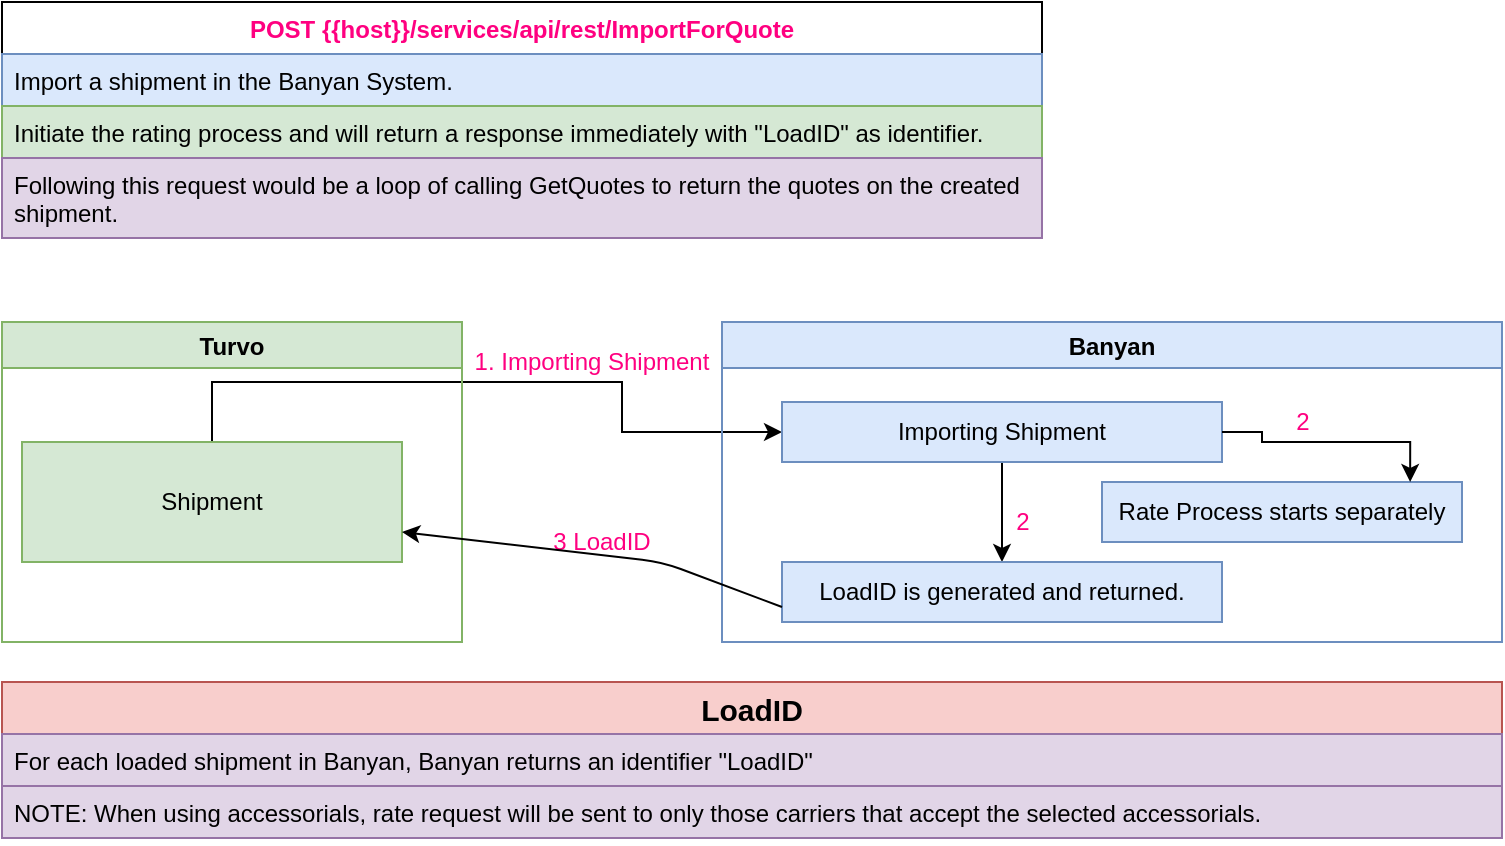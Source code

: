 <mxfile version="14.8.6" type="github" pages="4"><diagram id="OiAdG7TxA3gKg6y4t-il" name="01. /services/api/rest/ImportForQuote"><mxGraphModel dx="1022" dy="1271" grid="1" gridSize="10" guides="1" tooltips="1" connect="1" arrows="1" fold="1" page="1" pageScale="1" pageWidth="1100" pageHeight="850" math="0" shadow="0"><root><mxCell id="0"/><mxCell id="1" parent="0"/><mxCell id="HQiu4LjJbaCrbUbcNdbU-1" value="POST {{host}}/services/api/rest/ImportForQuote" style="swimlane;fontStyle=1;childLayout=stackLayout;horizontal=1;startSize=26;horizontalStack=0;resizeParent=1;resizeParentMax=0;resizeLast=0;collapsible=1;marginBottom=0;fontColor=#FF0080;" vertex="1" parent="1"><mxGeometry x="10" y="-380" width="520" height="118" as="geometry"/></mxCell><mxCell id="HQiu4LjJbaCrbUbcNdbU-2" value="Import a shipment in the Banyan System." style="text;strokeColor=#6c8ebf;fillColor=#dae8fc;align=left;verticalAlign=top;spacingLeft=4;spacingRight=4;overflow=hidden;rotatable=0;points=[[0,0.5],[1,0.5]];portConstraint=eastwest;" vertex="1" parent="HQiu4LjJbaCrbUbcNdbU-1"><mxGeometry y="26" width="520" height="26" as="geometry"/></mxCell><mxCell id="HQiu4LjJbaCrbUbcNdbU-3" value="Initiate the rating process and will return a response immediately with &quot;LoadID&quot; as identifier." style="text;strokeColor=#82b366;fillColor=#d5e8d4;align=left;verticalAlign=top;spacingLeft=4;spacingRight=4;overflow=hidden;rotatable=0;points=[[0,0.5],[1,0.5]];portConstraint=eastwest;" vertex="1" parent="HQiu4LjJbaCrbUbcNdbU-1"><mxGeometry y="52" width="520" height="26" as="geometry"/></mxCell><mxCell id="HQiu4LjJbaCrbUbcNdbU-4" value="Following this request would be a loop of calling GetQuotes to return the quotes on the created shipment." style="text;strokeColor=#9673a6;fillColor=#e1d5e7;align=left;verticalAlign=top;spacingLeft=4;spacingRight=4;overflow=hidden;rotatable=0;points=[[0,0.5],[1,0.5]];portConstraint=eastwest;whiteSpace=wrap;" vertex="1" parent="HQiu4LjJbaCrbUbcNdbU-1"><mxGeometry y="78" width="520" height="40" as="geometry"/></mxCell><mxCell id="HQiu4LjJbaCrbUbcNdbU-5" style="edgeStyle=orthogonalEdgeStyle;rounded=0;orthogonalLoop=1;jettySize=auto;html=1;" edge="1" parent="1" source="HQiu4LjJbaCrbUbcNdbU-20" target="HQiu4LjJbaCrbUbcNdbU-9"><mxGeometry relative="1" as="geometry"><Array as="points"><mxPoint x="320" y="-190"/><mxPoint x="320" y="-165"/></Array></mxGeometry></mxCell><mxCell id="HQiu4LjJbaCrbUbcNdbU-6" value="1. Importing Shipment" style="text;html=1;strokeColor=none;fillColor=none;align=center;verticalAlign=middle;whiteSpace=wrap;rounded=0;fontColor=#FF0080;" vertex="1" parent="1"><mxGeometry x="240" y="-210" width="130" height="20" as="geometry"/></mxCell><mxCell id="HQiu4LjJbaCrbUbcNdbU-7" value="Banyan" style="swimlane;startSize=23;fillColor=#dae8fc;strokeColor=#6c8ebf;labelBackgroundColor=none;" vertex="1" parent="1"><mxGeometry x="370" y="-220" width="390" height="160" as="geometry"/></mxCell><mxCell id="HQiu4LjJbaCrbUbcNdbU-8" style="edgeStyle=orthogonalEdgeStyle;rounded=0;orthogonalLoop=1;jettySize=auto;html=1;entryX=0.5;entryY=0;entryDx=0;entryDy=0;" edge="1" parent="HQiu4LjJbaCrbUbcNdbU-7" source="HQiu4LjJbaCrbUbcNdbU-9" target="HQiu4LjJbaCrbUbcNdbU-10"><mxGeometry relative="1" as="geometry"/></mxCell><mxCell id="HQiu4LjJbaCrbUbcNdbU-9" value="Importing Shipment" style="rounded=0;whiteSpace=wrap;html=1;fillColor=#dae8fc;strokeColor=#6c8ebf;" vertex="1" parent="HQiu4LjJbaCrbUbcNdbU-7"><mxGeometry x="30" y="40" width="220" height="30" as="geometry"/></mxCell><mxCell id="HQiu4LjJbaCrbUbcNdbU-10" value="LoadID is generated and returned." style="rounded=0;whiteSpace=wrap;html=1;fillColor=#dae8fc;strokeColor=#6c8ebf;" vertex="1" parent="HQiu4LjJbaCrbUbcNdbU-7"><mxGeometry x="30" y="120" width="220" height="30" as="geometry"/></mxCell><mxCell id="HQiu4LjJbaCrbUbcNdbU-11" value="&lt;font color=&quot;#ff0080&quot;&gt;2&lt;/font&gt;" style="text;html=1;align=center;verticalAlign=middle;resizable=0;points=[];autosize=1;strokeColor=none;" vertex="1" parent="HQiu4LjJbaCrbUbcNdbU-7"><mxGeometry x="140" y="90" width="20" height="20" as="geometry"/></mxCell><mxCell id="HQiu4LjJbaCrbUbcNdbU-12" value="Rate Process starts separately" style="rounded=0;whiteSpace=wrap;html=1;fillColor=#dae8fc;strokeColor=#6c8ebf;" vertex="1" parent="1"><mxGeometry x="560" y="-140" width="180" height="30" as="geometry"/></mxCell><mxCell id="HQiu4LjJbaCrbUbcNdbU-13" style="edgeStyle=orthogonalEdgeStyle;rounded=0;orthogonalLoop=1;jettySize=auto;html=1;entryX=0.856;entryY=0;entryDx=0;entryDy=0;entryPerimeter=0;" edge="1" parent="1" source="HQiu4LjJbaCrbUbcNdbU-9" target="HQiu4LjJbaCrbUbcNdbU-12"><mxGeometry relative="1" as="geometry"><Array as="points"><mxPoint x="640" y="-165"/><mxPoint x="640" y="-160"/><mxPoint x="714" y="-160"/></Array></mxGeometry></mxCell><mxCell id="HQiu4LjJbaCrbUbcNdbU-14" value="3 LoadID" style="text;html=1;strokeColor=none;fillColor=none;align=center;verticalAlign=middle;whiteSpace=wrap;rounded=0;fontColor=#FF0080;" vertex="1" parent="1"><mxGeometry x="250" y="-120" width="120" height="20" as="geometry"/></mxCell><mxCell id="HQiu4LjJbaCrbUbcNdbU-15" value="&lt;font color=&quot;#ff0080&quot;&gt;2&lt;/font&gt;" style="text;html=1;align=center;verticalAlign=middle;resizable=0;points=[];autosize=1;strokeColor=none;" vertex="1" parent="1"><mxGeometry x="650" y="-180" width="20" height="20" as="geometry"/></mxCell><mxCell id="HQiu4LjJbaCrbUbcNdbU-16" value="LoadID" style="swimlane;fontStyle=1;childLayout=stackLayout;horizontal=1;startSize=26;horizontalStack=0;resizeParent=1;resizeParentMax=0;resizeLast=0;collapsible=1;marginBottom=0;fontSize=15;align=center;fillColor=#f8cecc;strokeColor=#b85450;" vertex="1" parent="1"><mxGeometry x="10" y="-40" width="750" height="52" as="geometry"/></mxCell><mxCell id="HQiu4LjJbaCrbUbcNdbU-17" value="For each loaded shipment in Banyan, Banyan returns an identifier &quot;LoadID&quot;" style="text;strokeColor=#9673a6;fillColor=#e1d5e7;align=left;verticalAlign=top;spacingLeft=4;spacingRight=4;overflow=hidden;rotatable=0;points=[[0,0.5],[1,0.5]];portConstraint=eastwest;" vertex="1" parent="HQiu4LjJbaCrbUbcNdbU-16"><mxGeometry y="26" width="750" height="26" as="geometry"/></mxCell><mxCell id="HQiu4LjJbaCrbUbcNdbU-18" value="NOTE: When using accessorials, rate request will be sent to only those carriers that accept the selected accessorials." style="text;strokeColor=#9673a6;fillColor=#e1d5e7;align=left;verticalAlign=top;spacingLeft=4;spacingRight=4;overflow=hidden;rotatable=0;points=[[0,0.5],[1,0.5]];portConstraint=eastwest;" vertex="1" parent="1"><mxGeometry x="10" y="12" width="750" height="26" as="geometry"/></mxCell><mxCell id="HQiu4LjJbaCrbUbcNdbU-19" value="Turvo" style="swimlane;align=center;fillColor=#d5e8d4;strokeColor=#82b366;" vertex="1" parent="1"><mxGeometry x="10" y="-220" width="230" height="160" as="geometry"/></mxCell><mxCell id="HQiu4LjJbaCrbUbcNdbU-20" value="Shipment" style="rounded=0;whiteSpace=wrap;html=1;fillColor=#d5e8d4;strokeColor=#82b366;" vertex="1" parent="HQiu4LjJbaCrbUbcNdbU-19"><mxGeometry x="10" y="60" width="190" height="60" as="geometry"/></mxCell><mxCell id="HQiu4LjJbaCrbUbcNdbU-21" value="" style="endArrow=classic;html=1;exitX=0;exitY=0.75;exitDx=0;exitDy=0;entryX=1;entryY=0.75;entryDx=0;entryDy=0;" edge="1" parent="1" source="HQiu4LjJbaCrbUbcNdbU-10" target="HQiu4LjJbaCrbUbcNdbU-20"><mxGeometry width="50" height="50" relative="1" as="geometry"><mxPoint x="160" y="-80" as="sourcePoint"/><mxPoint x="220" y="-110" as="targetPoint"/><Array as="points"><mxPoint x="340" y="-100"/></Array></mxGeometry></mxCell></root></mxGraphModel></diagram><diagram name="02 /services/api/rest/GetQuotes" id="FWxIg1FBerBXyO7mredP"><mxGraphModel dx="1022" dy="444" grid="1" gridSize="10" guides="1" tooltips="1" connect="1" arrows="1" fold="1" page="1" pageScale="1" pageWidth="1100" pageHeight="850" math="0" shadow="0">&#xa;      <root>&#xa;        <mxCell id="3qYp3PzX7lrmJIjdqvdg-0"/>&#xa;        <mxCell id="3qYp3PzX7lrmJIjdqvdg-1" parent="3qYp3PzX7lrmJIjdqvdg-0"/>&#xa;        <mxCell id="3qYp3PzX7lrmJIjdqvdg-2" value="{{host}}/services/api/rest/GetQuotes" style="swimlane;fontStyle=1;childLayout=stackLayout;horizontal=1;startSize=26;horizontalStack=0;resizeParent=1;resizeParentMax=0;resizeLast=0;collapsible=1;marginBottom=0;fontColor=#FF0080;" parent="3qYp3PzX7lrmJIjdqvdg-1" vertex="1">&#xa;          <mxGeometry width="520" height="52" as="geometry"/>&#xa;        </mxCell>&#xa;        <mxCell id="3qYp3PzX7lrmJIjdqvdg-3" value="This function will retrieve all the valid quotes for a given shipment." style="text;strokeColor=#6c8ebf;fillColor=#dae8fc;align=left;verticalAlign=top;spacingLeft=4;spacingRight=4;overflow=hidden;rotatable=0;points=[[0,0.5],[1,0.5]];portConstraint=eastwest;" parent="3qYp3PzX7lrmJIjdqvdg-2" vertex="1">&#xa;          <mxGeometry y="26" width="520" height="26" as="geometry"/>&#xa;        </mxCell>&#xa;        <mxCell id="3qYp3PzX7lrmJIjdqvdg-6" style="edgeStyle=orthogonalEdgeStyle;rounded=0;orthogonalLoop=1;jettySize=auto;html=1;" parent="3qYp3PzX7lrmJIjdqvdg-1" source="3qYp3PzX7lrmJIjdqvdg-7" edge="1">&#xa;          <mxGeometry relative="1" as="geometry">&#xa;            <Array as="points">&#xa;              <mxPoint x="320" y="230"/>&#xa;              <mxPoint x="320" y="255"/>&#xa;            </Array>&#xa;            <mxPoint x="400" y="255" as="targetPoint"/>&#xa;          </mxGeometry>&#xa;        </mxCell>&#xa;        <mxCell id="3qYp3PzX7lrmJIjdqvdg-7" value="Shipment" style="rounded=0;whiteSpace=wrap;html=1;fillColor=#d5e8d4;strokeColor=#82b366;" parent="3qYp3PzX7lrmJIjdqvdg-1" vertex="1">&#xa;          <mxGeometry x="10" y="200" width="230" height="60" as="geometry"/>&#xa;        </mxCell>&#xa;        <mxCell id="3qYp3PzX7lrmJIjdqvdg-8" value="Turvo" style="text;html=1;align=center;verticalAlign=middle;resizable=0;points=[];autosize=1;strokeColor=none;fontColor=#FF0080;" parent="3qYp3PzX7lrmJIjdqvdg-1" vertex="1">&#xa;          <mxGeometry x="100" y="180" width="50" height="20" as="geometry"/>&#xa;        </mxCell>&#xa;        <mxCell id="3qYp3PzX7lrmJIjdqvdg-9" value="1 LoadID" style="text;html=1;strokeColor=none;fillColor=none;align=center;verticalAlign=middle;whiteSpace=wrap;rounded=0;fontColor=#FF0080;" parent="3qYp3PzX7lrmJIjdqvdg-1" vertex="1">&#xa;          <mxGeometry x="240" y="210" width="130" height="20" as="geometry"/>&#xa;        </mxCell>&#xa;        <mxCell id="3qYp3PzX7lrmJIjdqvdg-10" value="Banyan" style="swimlane;fontColor=#FF0080;startSize=23;" parent="3qYp3PzX7lrmJIjdqvdg-1" vertex="1">&#xa;          <mxGeometry x="370" y="120" width="460" height="330" as="geometry"/>&#xa;        </mxCell>&#xa;        <mxCell id="3qYp3PzX7lrmJIjdqvdg-11" style="edgeStyle=orthogonalEdgeStyle;rounded=0;orthogonalLoop=1;jettySize=auto;html=1;entryX=0.5;entryY=0;entryDx=0;entryDy=0;" parent="3qYp3PzX7lrmJIjdqvdg-10" edge="1">&#xa;          <mxGeometry relative="1" as="geometry">&#xa;            <mxPoint x="140" y="70" as="sourcePoint"/>&#xa;          </mxGeometry>&#xa;        </mxCell>&#xa;        <mxCell id="3qYp3PzX7lrmJIjdqvdg-16" style="edgeStyle=orthogonalEdgeStyle;rounded=0;orthogonalLoop=1;jettySize=auto;html=1;entryX=0.856;entryY=0;entryDx=0;entryDy=0;entryPerimeter=0;" parent="3qYp3PzX7lrmJIjdqvdg-1" edge="1">&#xa;          <mxGeometry relative="1" as="geometry">&#xa;            <Array as="points">&#xa;              <mxPoint x="640" y="255"/>&#xa;              <mxPoint x="640" y="260"/>&#xa;              <mxPoint x="714" y="260"/>&#xa;            </Array>&#xa;            <mxPoint x="620" y="255" as="sourcePoint"/>&#xa;          </mxGeometry>&#xa;        </mxCell>&#xa;        <mxCell id="3qYp3PzX7lrmJIjdqvdg-17" style="edgeStyle=orthogonalEdgeStyle;rounded=0;orthogonalLoop=1;jettySize=auto;html=1;entryX=0.461;entryY=1.1;entryDx=0;entryDy=0;entryPerimeter=0;" parent="3qYp3PzX7lrmJIjdqvdg-1" target="3qYp3PzX7lrmJIjdqvdg-7" edge="1">&#xa;          <mxGeometry relative="1" as="geometry">&#xa;            <mxPoint x="400" y="335" as="sourcePoint"/>&#xa;          </mxGeometry>&#xa;        </mxCell>&#xa;        <mxCell id="3qYp3PzX7lrmJIjdqvdg-52" value="{&lt;br&gt;&lt;span&gt; &lt;/span&gt;&quot;Quotes&quot;:[&lt;br&gt;&lt;blockquote style=&quot;margin: 0 0 0 40px ; border: none ; padding: 0px&quot;&gt;&lt;span&gt;&lt;span style=&quot;white-space: pre&quot;&gt; &lt;/span&gt;{&lt;span&gt; &lt;/span&gt;&lt;/span&gt;&lt;/blockquote&gt;&lt;blockquote style=&quot;margin: 0 0 0 40px ; border: none ; padding: 0px&quot;&gt;&lt;span&gt;&lt;br/&gt;&lt;/span&gt;&lt;span&gt; &lt;/span&gt;&lt;span&gt; &lt;/span&gt;&lt;span&gt; &lt;/span&gt;&lt;span style=&quot;white-space: pre&quot;&gt; &lt;/span&gt;&lt;span style=&quot;white-space: pre&quot;&gt; &lt;/span&gt;&quot;LoadID&quot;: &quot;SameAsPassed&quot;,&lt;br&gt;&lt;span&gt;&lt;span style=&quot;white-space: pre&quot;&gt; &lt;/span&gt;&lt;span style=&quot;white-space: pre&quot;&gt; &lt;/span&gt;&quot;&lt;/span&gt;QuoteID&quot;: &quot;DifferentForEachQuote&quot;&lt;/blockquote&gt;&lt;span&gt; &lt;/span&gt;&lt;span&gt; &lt;/span&gt;&lt;span style=&quot;white-space: pre&quot;&gt; &lt;/span&gt;&lt;span style=&quot;white-space: pre&quot;&gt; &amp;nbsp;&lt;/span&gt;&amp;nbsp; &amp;nbsp; },&lt;br&gt;&lt;span&gt; &lt;/span&gt;&lt;span&gt; &lt;/span&gt;&lt;span style=&quot;white-space: pre&quot;&gt;&lt;span style=&quot;white-space: pre&quot;&gt; &lt;/span&gt;&lt;span style=&quot;white-space: pre&quot;&gt; &lt;/span&gt;    { &lt;br/&gt;&lt;/span&gt;&lt;span style=&quot;white-space: pre&quot;&gt; &lt;/span&gt;&lt;span style=&quot;white-space: pre&quot;&gt; &lt;/span&gt;&lt;span style=&quot;white-space: pre&quot;&gt; &lt;/span&gt;&quot;LoadID&quot;: &quot;SameAsPassed&quot;,&lt;br&gt;&lt;span style=&quot;white-space: pre&quot;&gt; &lt;/span&gt;&lt;span style=&quot;white-space: pre&quot;&gt; &lt;span&gt; &lt;/span&gt;&quot;&lt;/span&gt;QuoteID&quot;: &quot;DifferentForEachQuote&quot;&lt;br&gt;&lt;span style=&quot;white-space: pre&quot;&gt; &lt;/span&gt;&lt;span style=&quot;white-space: pre&quot;&gt; &lt;/span&gt;&amp;nbsp; &amp;nbsp; },&lt;br&gt;&lt;span&gt; &lt;/span&gt;&lt;span style=&quot;white-space: pre&quot;&gt; &lt;/span&gt;&lt;span style=&quot;white-space: pre&quot;&gt; &lt;/span&gt;]&lt;br&gt;}" style="rounded=0;whiteSpace=wrap;html=1;fillColor=#f8cecc;strokeColor=#b85450;align=left;" parent="3qYp3PzX7lrmJIjdqvdg-1" vertex="1">&#xa;          <mxGeometry x="400" y="160" width="400" height="240" as="geometry"/>&#xa;        </mxCell>&#xa;        <mxCell id="3qYp3PzX7lrmJIjdqvdg-53" value="2. A set of Quotes" style="text;html=1;strokeColor=none;fillColor=none;align=center;verticalAlign=middle;whiteSpace=wrap;rounded=0;fontColor=#FF0080;" parent="3qYp3PzX7lrmJIjdqvdg-1" vertex="1">&#xa;          <mxGeometry x="120" y="310" width="130" height="20" as="geometry"/>&#xa;        </mxCell>&#xa;        <mxCell id="3qYp3PzX7lrmJIjdqvdg-57" value="Just Pass the LoadID created by Banyan for shipment." style="text;strokeColor=#6c8ebf;fillColor=#dae8fc;align=left;verticalAlign=top;spacingLeft=4;spacingRight=4;overflow=hidden;rotatable=0;points=[[0,0.5],[1,0.5]];portConstraint=eastwest;" parent="3qYp3PzX7lrmJIjdqvdg-1" vertex="1">&#xa;          <mxGeometry y="52" width="520" height="26" as="geometry"/>&#xa;        </mxCell>&#xa;      </root>&#xa;    </mxGraphModel></diagram><diagram name="03. /services/api/rest/ImportForQuote_Sync" id="VW07h3cwKVJhl0lstl71"><mxGraphModel dx="1022" dy="444" grid="1" gridSize="10" guides="1" tooltips="1" connect="1" arrows="1" fold="1" page="1" pageScale="1" pageWidth="1100" pageHeight="850" math="0" shadow="0">&#xa;      <root>&#xa;        <mxCell id="U-g3pxEUER873NjEjKzG-0"/>&#xa;        <mxCell id="U-g3pxEUER873NjEjKzG-1" parent="U-g3pxEUER873NjEjKzG-0"/>&#xa;        <mxCell id="U-g3pxEUER873NjEjKzG-2" value="POST {{host}}/services/api/rest/ImportForQuote" style="swimlane;fontStyle=1;childLayout=stackLayout;horizontal=1;startSize=26;horizontalStack=0;resizeParent=1;resizeParentMax=0;resizeLast=0;collapsible=1;marginBottom=0;fontColor=#FF0080;" parent="U-g3pxEUER873NjEjKzG-1" vertex="1">&#xa;          <mxGeometry y="40" width="520" height="118" as="geometry"/>&#xa;        </mxCell>&#xa;        <mxCell id="U-g3pxEUER873NjEjKzG-3" value="Import a shipment in the Banyan system." style="text;strokeColor=#6c8ebf;fillColor=#dae8fc;align=left;verticalAlign=top;spacingLeft=4;spacingRight=4;overflow=hidden;rotatable=0;points=[[0,0.5],[1,0.5]];portConstraint=eastwest;" parent="U-g3pxEUER873NjEjKzG-2" vertex="1">&#xa;          <mxGeometry y="26" width="520" height="26" as="geometry"/>&#xa;        </mxCell>&#xa;        <mxCell id="U-g3pxEUER873NjEjKzG-4" value="Initiate the rating process and will return a response immediately" style="text;strokeColor=#82b366;fillColor=#d5e8d4;align=left;verticalAlign=top;spacingLeft=4;spacingRight=4;overflow=hidden;rotatable=0;points=[[0,0.5],[1,0.5]];portConstraint=eastwest;" parent="U-g3pxEUER873NjEjKzG-2" vertex="1">&#xa;          <mxGeometry y="52" width="520" height="26" as="geometry"/>&#xa;        </mxCell>&#xa;        <mxCell id="U-g3pxEUER873NjEjKzG-5" value="Following this request would be a loop of calling GetQuotes to return the quotes on the created shipment" style="text;strokeColor=#9673a6;fillColor=#e1d5e7;align=left;verticalAlign=top;spacingLeft=4;spacingRight=4;overflow=hidden;rotatable=0;points=[[0,0.5],[1,0.5]];portConstraint=eastwest;whiteSpace=wrap;" parent="U-g3pxEUER873NjEjKzG-2" vertex="1">&#xa;          <mxGeometry y="78" width="520" height="40" as="geometry"/>&#xa;        </mxCell>&#xa;        <mxCell id="U-g3pxEUER873NjEjKzG-6" style="edgeStyle=orthogonalEdgeStyle;rounded=0;orthogonalLoop=1;jettySize=auto;html=1;" parent="U-g3pxEUER873NjEjKzG-1" source="U-g3pxEUER873NjEjKzG-7" target="U-g3pxEUER873NjEjKzG-12" edge="1">&#xa;          <mxGeometry relative="1" as="geometry">&#xa;            <Array as="points">&#xa;              <mxPoint x="320" y="230"/>&#xa;              <mxPoint x="320" y="245"/>&#xa;            </Array>&#xa;          </mxGeometry>&#xa;        </mxCell>&#xa;        <mxCell id="U-g3pxEUER873NjEjKzG-7" value="Shipment" style="rounded=0;whiteSpace=wrap;html=1;fillColor=#d5e8d4;strokeColor=#82b366;" parent="U-g3pxEUER873NjEjKzG-1" vertex="1">&#xa;          <mxGeometry x="10" y="200" width="230" height="60" as="geometry"/>&#xa;        </mxCell>&#xa;        <mxCell id="U-g3pxEUER873NjEjKzG-8" value="Turvo" style="text;html=1;align=center;verticalAlign=middle;resizable=0;points=[];autosize=1;strokeColor=none;fontColor=#FF0080;" parent="U-g3pxEUER873NjEjKzG-1" vertex="1">&#xa;          <mxGeometry x="100" y="180" width="50" height="20" as="geometry"/>&#xa;        </mxCell>&#xa;        <mxCell id="U-g3pxEUER873NjEjKzG-9" value="1. Importing Shipment" style="text;html=1;strokeColor=none;fillColor=none;align=center;verticalAlign=middle;whiteSpace=wrap;rounded=0;fontColor=#FF0080;" parent="U-g3pxEUER873NjEjKzG-1" vertex="1">&#xa;          <mxGeometry x="240" y="210" width="130" height="20" as="geometry"/>&#xa;        </mxCell>&#xa;        <mxCell id="U-g3pxEUER873NjEjKzG-10" value="Banyan" style="swimlane;fontColor=#FF0080;startSize=23;" parent="U-g3pxEUER873NjEjKzG-1" vertex="1">&#xa;          <mxGeometry x="370" y="200" width="470" height="440" as="geometry"/>&#xa;        </mxCell>&#xa;        <mxCell id="LS-Lc405rFHRBbfT6CRn-0" style="edgeStyle=orthogonalEdgeStyle;rounded=0;orthogonalLoop=1;jettySize=auto;html=1;entryX=0.5;entryY=0;entryDx=0;entryDy=0;" parent="U-g3pxEUER873NjEjKzG-10" source="U-g3pxEUER873NjEjKzG-12" target="U-g3pxEUER873NjEjKzG-15" edge="1">&#xa;          <mxGeometry relative="1" as="geometry"/>&#xa;        </mxCell>&#xa;        <mxCell id="U-g3pxEUER873NjEjKzG-12" value="Importing Shipment" style="rounded=0;whiteSpace=wrap;html=1;fillColor=#dae8fc;strokeColor=#6c8ebf;" parent="U-g3pxEUER873NjEjKzG-10" vertex="1">&#xa;          <mxGeometry x="30" y="40" width="240" height="40" as="geometry"/>&#xa;        </mxCell>&#xa;        <mxCell id="LS-Lc405rFHRBbfT6CRn-1" style="edgeStyle=orthogonalEdgeStyle;rounded=0;orthogonalLoop=1;jettySize=auto;html=1;" parent="U-g3pxEUER873NjEjKzG-10" source="U-g3pxEUER873NjEjKzG-15" edge="1">&#xa;          <mxGeometry relative="1" as="geometry">&#xa;            <mxPoint x="150" y="190" as="targetPoint"/>&#xa;          </mxGeometry>&#xa;        </mxCell>&#xa;        <mxCell id="U-g3pxEUER873NjEjKzG-15" value="Rate Process starts&amp;nbsp;" style="rounded=0;whiteSpace=wrap;html=1;fillColor=#dae8fc;strokeColor=#6c8ebf;" parent="U-g3pxEUER873NjEjKzG-10" vertex="1">&#xa;          <mxGeometry x="30" y="120" width="240" height="40" as="geometry"/>&#xa;        </mxCell>&#xa;        <mxCell id="U-g3pxEUER873NjEjKzG-17" style="edgeStyle=orthogonalEdgeStyle;rounded=0;orthogonalLoop=1;jettySize=auto;html=1;entryX=0.461;entryY=1.1;entryDx=0;entryDy=0;entryPerimeter=0;" parent="U-g3pxEUER873NjEjKzG-1" target="U-g3pxEUER873NjEjKzG-7" edge="1">&#xa;          <mxGeometry relative="1" as="geometry">&#xa;            <mxPoint x="400" y="417.5" as="sourcePoint"/>&#xa;          </mxGeometry>&#xa;        </mxCell>&#xa;        <mxCell id="U-g3pxEUER873NjEjKzG-18" value="2. A set of Quotes" style="text;html=1;strokeColor=none;fillColor=none;align=center;verticalAlign=middle;whiteSpace=wrap;rounded=0;fontColor=#FF0080;" parent="U-g3pxEUER873NjEjKzG-1" vertex="1">&#xa;          <mxGeometry x="190" y="380" width="120" height="20" as="geometry"/>&#xa;        </mxCell>&#xa;        <mxCell id="rtPEkSFmFEGh6jgvNy1m-0" value="{&lt;br&gt;&lt;span style=&quot;white-space: pre&quot;&gt; &lt;/span&gt;&amp;nbsp; &amp;nbsp; ...,&lt;br&gt;&lt;span&gt; &lt;/span&gt;&lt;blockquote style=&quot;margin: 0 0 0 40px ; border: none ; padding: 0px&quot;&gt;&quot;Quotes&quot;:[&lt;blockquote style=&quot;margin: 0 0 0 40px ; border: none ; padding: 0px&quot;&gt;&lt;span&gt;&lt;span style=&quot;white-space: pre&quot;&gt; &lt;/span&gt;{&lt;/span&gt;&lt;/blockquote&gt;&lt;blockquote style=&quot;margin: 0 0 0 40px ; border: none ; padding: 0px&quot;&gt;&lt;span&gt;&lt;br&gt;&lt;/span&gt;&lt;/blockquote&gt;&lt;blockquote style=&quot;margin: 0 0 0 40px ; border: none ; padding: 0px&quot;&gt;&lt;span style=&quot;white-space: pre&quot;&gt; &lt;/span&gt;&lt;span style=&quot;white-space: pre&quot;&gt; &lt;/span&gt;&quot;LoadID&quot;: &quot;SameAsPassed&quot;,&lt;/blockquote&gt;&lt;blockquote style=&quot;margin: 0 0 0 40px ; border: none ; padding: 0px&quot;&gt;&lt;span&gt;&lt;span style=&quot;white-space: pre&quot;&gt; &lt;/span&gt;&lt;span style=&quot;white-space: pre&quot;&gt; &lt;/span&gt;&quot;&lt;/span&gt;QuoteID&quot;: &quot;DifferentForEachQuote&quot;&lt;/blockquote&gt;&lt;span style=&quot;white-space: pre&quot;&gt; &lt;/span&gt;&lt;span style=&quot;white-space: pre&quot;&gt; &amp;nbsp;&lt;/span&gt;&amp;nbsp; &amp;nbsp; },&lt;br&gt;&lt;span style=&quot;white-space: pre&quot;&gt;&lt;span style=&quot;white-space: pre&quot;&gt; &lt;/span&gt;&lt;span style=&quot;white-space: pre&quot;&gt; &lt;/span&gt;    { &lt;br&gt;&lt;/span&gt;&lt;span style=&quot;white-space: pre&quot;&gt; &lt;/span&gt;&lt;span style=&quot;white-space: pre&quot;&gt; &lt;/span&gt;&lt;span style=&quot;white-space: pre&quot;&gt; &lt;/span&gt;&quot;LoadID&quot;: &quot;SameAsPassed&quot;,&lt;br&gt;&lt;span style=&quot;white-space: pre&quot;&gt; &lt;/span&gt;&lt;span style=&quot;white-space: pre&quot;&gt; &lt;span&gt; &lt;/span&gt;&quot;&lt;/span&gt;QuoteID&quot;: &quot;DifferentForEachQuote&quot;&lt;br&gt;&lt;span style=&quot;white-space: pre&quot;&gt; &lt;/span&gt;&lt;span style=&quot;white-space: pre&quot;&gt; &lt;/span&gt;&amp;nbsp; &amp;nbsp; },&lt;br&gt;&lt;span style=&quot;white-space: pre&quot;&gt; &lt;/span&gt;&lt;span style=&quot;white-space: pre&quot;&gt; &lt;/span&gt;]&lt;/blockquote&gt;}" style="rounded=0;whiteSpace=wrap;html=1;fillColor=#f8cecc;strokeColor=#b85450;align=left;" parent="U-g3pxEUER873NjEjKzG-1" vertex="1">&#xa;          <mxGeometry x="400" y="390" width="400" height="240" as="geometry"/>&#xa;        </mxCell>&#xa;      </root>&#xa;    </mxGraphModel></diagram><diagram id="dOh_V104mQJpr9CTCbcv" name="Page-4"><mxGraphModel dx="1022" dy="478" grid="1" gridSize="10" guides="1" tooltips="1" connect="1" arrows="1" fold="1" page="1" pageScale="1" pageWidth="1100" pageHeight="850" math="0" shadow="0">&#xa;      <root>&#xa;        <mxCell id="rXdjp0I8evFBmd4U9B_b-0"/>&#xa;        <mxCell id="rXdjp0I8evFBmd4U9B_b-1" parent="rXdjp0I8evFBmd4U9B_b-0"/>&#xa;        <mxCell id="rXdjp0I8evFBmd4U9B_b-2" value="" style="shape=table;startSize=0;container=1;collapsible=0;childLayout=tableLayout;" vertex="1" parent="rXdjp0I8evFBmd4U9B_b-1">&#xa;          <mxGeometry x="25" y="270" width="520" height="40" as="geometry"/>&#xa;        </mxCell>&#xa;        <mxCell id="rXdjp0I8evFBmd4U9B_b-3" value="" style="shape=partialRectangle;collapsible=0;dropTarget=0;pointerEvents=0;fillColor=none;top=0;left=0;bottom=0;right=0;points=[[0,0.5],[1,0.5]];portConstraint=eastwest;" vertex="1" parent="rXdjp0I8evFBmd4U9B_b-2">&#xa;          <mxGeometry width="520" height="40" as="geometry"/>&#xa;        </mxCell>&#xa;        <mxCell id="rXdjp0I8evFBmd4U9B_b-4" value="&lt;b&gt;P44Credentials&lt;/b&gt;" style="shape=partialRectangle;html=1;whiteSpace=wrap;connectable=0;overflow=hidden;fillColor=#ffe6cc;top=0;left=0;bottom=0;right=0;strokeColor=#d79b00;" vertex="1" parent="rXdjp0I8evFBmd4U9B_b-3">&#xa;          <mxGeometry width="260" height="40" as="geometry"/>&#xa;        </mxCell>&#xa;        <mxCell id="rXdjp0I8evFBmd4U9B_b-5" value="&lt;b&gt;AuthenticationData&lt;/b&gt;" style="shape=partialRectangle;html=1;whiteSpace=wrap;connectable=0;overflow=hidden;fillColor=#f8cecc;top=0;left=0;bottom=0;right=0;strokeColor=#b85450;" vertex="1" parent="rXdjp0I8evFBmd4U9B_b-3">&#xa;          <mxGeometry x="260" width="260" height="40" as="geometry"/>&#xa;        </mxCell>&#xa;        <mxCell id="rXdjp0I8evFBmd4U9B_b-6" value="" style="shape=table;startSize=0;container=1;collapsible=0;childLayout=tableLayout;" vertex="1" parent="rXdjp0I8evFBmd4U9B_b-1">&#xa;          <mxGeometry x="25" y="350" width="520" height="40" as="geometry"/>&#xa;        </mxCell>&#xa;        <mxCell id="rXdjp0I8evFBmd4U9B_b-7" value="" style="shape=partialRectangle;collapsible=0;dropTarget=0;pointerEvents=0;fillColor=none;top=0;left=0;bottom=0;right=0;points=[[0,0.5],[1,0.5]];portConstraint=eastwest;" vertex="1" parent="rXdjp0I8evFBmd4U9B_b-6">&#xa;          <mxGeometry width="520" height="40" as="geometry"/>&#xa;        </mxCell>&#xa;        <mxCell id="rXdjp0I8evFBmd4U9B_b-8" value="" style="shape=partialRectangle;html=1;whiteSpace=wrap;connectable=0;overflow=hidden;fillColor=#ffe6cc;top=0;left=0;bottom=0;right=0;strokeColor=#d79b00;" vertex="1" parent="rXdjp0I8evFBmd4U9B_b-7">&#xa;          <mxGeometry width="260" height="40" as="geometry"/>&#xa;        </mxCell>&#xa;        <mxCell id="rXdjp0I8evFBmd4U9B_b-9" value="&lt;b&gt;Loadinfo&lt;/b&gt;" style="shape=partialRectangle;html=1;whiteSpace=wrap;connectable=0;overflow=hidden;fillColor=#f8cecc;top=0;left=0;bottom=0;right=0;strokeColor=#b85450;" vertex="1" parent="rXdjp0I8evFBmd4U9B_b-7">&#xa;          <mxGeometry x="260" width="260" height="40" as="geometry"/>&#xa;        </mxCell>&#xa;        <mxCell id="rXdjp0I8evFBmd4U9B_b-10" value="" style="shape=table;startSize=0;container=1;collapsible=0;childLayout=tableLayout;" vertex="1" parent="rXdjp0I8evFBmd4U9B_b-1">&#xa;          <mxGeometry x="25" y="430" width="520" height="120" as="geometry"/>&#xa;        </mxCell>&#xa;        <mxCell id="rXdjp0I8evFBmd4U9B_b-11" value="" style="shape=partialRectangle;collapsible=0;dropTarget=0;pointerEvents=0;fillColor=none;top=0;left=0;bottom=0;right=0;points=[[0,0.5],[1,0.5]];portConstraint=eastwest;" vertex="1" parent="rXdjp0I8evFBmd4U9B_b-10">&#xa;          <mxGeometry width="520" height="40" as="geometry"/>&#xa;        </mxCell>&#xa;        <mxCell id="rXdjp0I8evFBmd4U9B_b-12" value="" style="shape=partialRectangle;html=1;whiteSpace=wrap;connectable=0;overflow=hidden;fillColor=#ffe6cc;top=0;left=0;bottom=0;right=0;strokeColor=#d79b00;" vertex="1" parent="rXdjp0I8evFBmd4U9B_b-11">&#xa;          <mxGeometry width="260" height="40" as="geometry"/>&#xa;        </mxCell>&#xa;        <mxCell id="rXdjp0I8evFBmd4U9B_b-13" value="&lt;b&gt;BillTo&lt;/b&gt;" style="shape=partialRectangle;html=1;whiteSpace=wrap;connectable=0;overflow=hidden;fillColor=#f8cecc;top=0;left=0;bottom=0;right=0;strokeColor=#b85450;" vertex="1" parent="rXdjp0I8evFBmd4U9B_b-11">&#xa;          <mxGeometry x="260" width="260" height="40" as="geometry"/>&#xa;        </mxCell>&#xa;        <mxCell id="rXdjp0I8evFBmd4U9B_b-14" style="shape=partialRectangle;collapsible=0;dropTarget=0;pointerEvents=0;fillColor=none;top=0;left=0;bottom=0;right=0;points=[[0,0.5],[1,0.5]];portConstraint=eastwest;" vertex="1" parent="rXdjp0I8evFBmd4U9B_b-10">&#xa;          <mxGeometry y="40" width="520" height="40" as="geometry"/>&#xa;        </mxCell>&#xa;        <mxCell id="rXdjp0I8evFBmd4U9B_b-15" value="&lt;b&gt;LTLAddress&lt;/b&gt;" style="shape=partialRectangle;html=1;whiteSpace=wrap;connectable=0;overflow=hidden;fillColor=#ffe6cc;top=0;left=0;bottom=0;right=0;strokeColor=#d79b00;" vertex="1" parent="rXdjp0I8evFBmd4U9B_b-14">&#xa;          <mxGeometry width="260" height="40" as="geometry"/>&#xa;        </mxCell>&#xa;        <mxCell id="rXdjp0I8evFBmd4U9B_b-16" value="&lt;b&gt;AddressInfo&lt;/b&gt;" style="shape=partialRectangle;html=1;whiteSpace=wrap;connectable=0;overflow=hidden;fillColor=#f8cecc;top=0;left=0;bottom=0;right=0;strokeColor=#b85450;" vertex="1" parent="rXdjp0I8evFBmd4U9B_b-14">&#xa;          <mxGeometry x="260" width="260" height="40" as="geometry"/>&#xa;        </mxCell>&#xa;        <mxCell id="rXdjp0I8evFBmd4U9B_b-17" style="shape=partialRectangle;collapsible=0;dropTarget=0;pointerEvents=0;fillColor=none;top=0;left=0;bottom=0;right=0;points=[[0,0.5],[1,0.5]];portConstraint=eastwest;" vertex="1" parent="rXdjp0I8evFBmd4U9B_b-10">&#xa;          <mxGeometry y="80" width="520" height="40" as="geometry"/>&#xa;        </mxCell>&#xa;        <mxCell id="rXdjp0I8evFBmd4U9B_b-18" value="&lt;b&gt;LTLContact&lt;/b&gt;" style="shape=partialRectangle;html=1;whiteSpace=wrap;connectable=0;overflow=hidden;fillColor=#ffe6cc;top=0;left=0;bottom=0;right=0;strokeColor=#d79b00;" vertex="1" parent="rXdjp0I8evFBmd4U9B_b-17">&#xa;          <mxGeometry width="260" height="40" as="geometry"/>&#xa;        </mxCell>&#xa;        <mxCell id="rXdjp0I8evFBmd4U9B_b-19" value="&lt;b&gt;ContactInfo&lt;/b&gt;" style="shape=partialRectangle;html=1;whiteSpace=wrap;connectable=0;overflow=hidden;fillColor=#f8cecc;top=0;left=0;bottom=0;right=0;strokeColor=#b85450;" vertex="1" parent="rXdjp0I8evFBmd4U9B_b-17">&#xa;          <mxGeometry x="260" width="260" height="40" as="geometry"/>&#xa;        </mxCell>&#xa;        <mxCell id="rXdjp0I8evFBmd4U9B_b-20" value="" style="shape=table;startSize=0;container=1;collapsible=0;childLayout=tableLayout;" vertex="1" parent="rXdjp0I8evFBmd4U9B_b-1">&#xa;          <mxGeometry x="25" y="590" width="520" height="40" as="geometry"/>&#xa;        </mxCell>&#xa;        <mxCell id="rXdjp0I8evFBmd4U9B_b-21" value="" style="shape=partialRectangle;collapsible=0;dropTarget=0;pointerEvents=0;fillColor=none;top=0;left=0;bottom=0;right=0;points=[[0,0.5],[1,0.5]];portConstraint=eastwest;" vertex="1" parent="rXdjp0I8evFBmd4U9B_b-20">&#xa;          <mxGeometry width="520" height="40" as="geometry"/>&#xa;        </mxCell>&#xa;        <mxCell id="rXdjp0I8evFBmd4U9B_b-22" value="" style="shape=partialRectangle;html=1;whiteSpace=wrap;connectable=0;overflow=hidden;fillColor=#ffe6cc;top=0;left=0;bottom=0;right=0;strokeColor=#d79b00;" vertex="1" parent="rXdjp0I8evFBmd4U9B_b-21">&#xa;          <mxGeometry width="260" height="40" as="geometry"/>&#xa;        </mxCell>&#xa;        <mxCell id="rXdjp0I8evFBmd4U9B_b-23" value="&lt;b&gt;RateServices&lt;/b&gt;" style="shape=partialRectangle;html=1;whiteSpace=wrap;connectable=0;overflow=hidden;fillColor=#f8cecc;top=0;left=0;bottom=0;right=0;strokeColor=#b85450;" vertex="1" parent="rXdjp0I8evFBmd4U9B_b-21">&#xa;          <mxGeometry x="260" width="260" height="40" as="geometry"/>&#xa;        </mxCell>&#xa;        <mxCell id="rXdjp0I8evFBmd4U9B_b-24" value="" style="shape=table;startSize=0;container=1;collapsible=0;childLayout=tableLayout;" vertex="1" parent="rXdjp0I8evFBmd4U9B_b-1">&#xa;          <mxGeometry x="555" y="430" width="520" height="120" as="geometry"/>&#xa;        </mxCell>&#xa;        <mxCell id="rXdjp0I8evFBmd4U9B_b-25" value="" style="shape=partialRectangle;collapsible=0;dropTarget=0;pointerEvents=0;fillColor=none;top=0;left=0;bottom=0;right=0;points=[[0,0.5],[1,0.5]];portConstraint=eastwest;" vertex="1" parent="rXdjp0I8evFBmd4U9B_b-24">&#xa;          <mxGeometry width="520" height="40" as="geometry"/>&#xa;        </mxCell>&#xa;        <mxCell id="rXdjp0I8evFBmd4U9B_b-26" value="" style="shape=partialRectangle;html=1;whiteSpace=wrap;connectable=0;overflow=hidden;fillColor=#ffe6cc;top=0;left=0;bottom=0;right=0;strokeColor=#d79b00;" vertex="1" parent="rXdjp0I8evFBmd4U9B_b-25">&#xa;          <mxGeometry width="260" height="40" as="geometry"/>&#xa;        </mxCell>&#xa;        <mxCell id="rXdjp0I8evFBmd4U9B_b-27" value="&lt;b&gt;Shipper&lt;/b&gt;" style="shape=partialRectangle;html=1;whiteSpace=wrap;connectable=0;overflow=hidden;fillColor=#f8cecc;top=0;left=0;bottom=0;right=0;strokeColor=#b85450;" vertex="1" parent="rXdjp0I8evFBmd4U9B_b-25">&#xa;          <mxGeometry x="260" width="260" height="40" as="geometry"/>&#xa;        </mxCell>&#xa;        <mxCell id="rXdjp0I8evFBmd4U9B_b-28" style="shape=partialRectangle;collapsible=0;dropTarget=0;pointerEvents=0;fillColor=none;top=0;left=0;bottom=0;right=0;points=[[0,0.5],[1,0.5]];portConstraint=eastwest;" vertex="1" parent="rXdjp0I8evFBmd4U9B_b-24">&#xa;          <mxGeometry y="40" width="520" height="40" as="geometry"/>&#xa;        </mxCell>&#xa;        <mxCell id="rXdjp0I8evFBmd4U9B_b-29" value="&lt;b&gt;LTLAddress&lt;/b&gt;" style="shape=partialRectangle;html=1;whiteSpace=wrap;connectable=0;overflow=hidden;fillColor=#ffe6cc;top=0;left=0;bottom=0;right=0;strokeColor=#d79b00;" vertex="1" parent="rXdjp0I8evFBmd4U9B_b-28">&#xa;          <mxGeometry width="260" height="40" as="geometry"/>&#xa;        </mxCell>&#xa;        <mxCell id="rXdjp0I8evFBmd4U9B_b-30" value="&lt;b&gt;AddressInfo&lt;/b&gt;" style="shape=partialRectangle;html=1;whiteSpace=wrap;connectable=0;overflow=hidden;fillColor=#f8cecc;top=0;left=0;bottom=0;right=0;strokeColor=#b85450;" vertex="1" parent="rXdjp0I8evFBmd4U9B_b-28">&#xa;          <mxGeometry x="260" width="260" height="40" as="geometry"/>&#xa;        </mxCell>&#xa;        <mxCell id="rXdjp0I8evFBmd4U9B_b-31" style="shape=partialRectangle;collapsible=0;dropTarget=0;pointerEvents=0;fillColor=none;top=0;left=0;bottom=0;right=0;points=[[0,0.5],[1,0.5]];portConstraint=eastwest;" vertex="1" parent="rXdjp0I8evFBmd4U9B_b-24">&#xa;          <mxGeometry y="80" width="520" height="40" as="geometry"/>&#xa;        </mxCell>&#xa;        <mxCell id="rXdjp0I8evFBmd4U9B_b-32" value="&lt;b&gt;LTLContact&lt;/b&gt;" style="shape=partialRectangle;html=1;whiteSpace=wrap;connectable=0;overflow=hidden;fillColor=#ffe6cc;top=0;left=0;bottom=0;right=0;strokeColor=#d79b00;" vertex="1" parent="rXdjp0I8evFBmd4U9B_b-31">&#xa;          <mxGeometry width="260" height="40" as="geometry"/>&#xa;        </mxCell>&#xa;        <mxCell id="rXdjp0I8evFBmd4U9B_b-33" value="&lt;b&gt;ContactInfo&lt;/b&gt;" style="shape=partialRectangle;html=1;whiteSpace=wrap;connectable=0;overflow=hidden;fillColor=#f8cecc;top=0;left=0;bottom=0;right=0;strokeColor=#b85450;" vertex="1" parent="rXdjp0I8evFBmd4U9B_b-31">&#xa;          <mxGeometry x="260" width="260" height="40" as="geometry"/>&#xa;        </mxCell>&#xa;      </root>&#xa;    </mxGraphModel></diagram></mxfile>